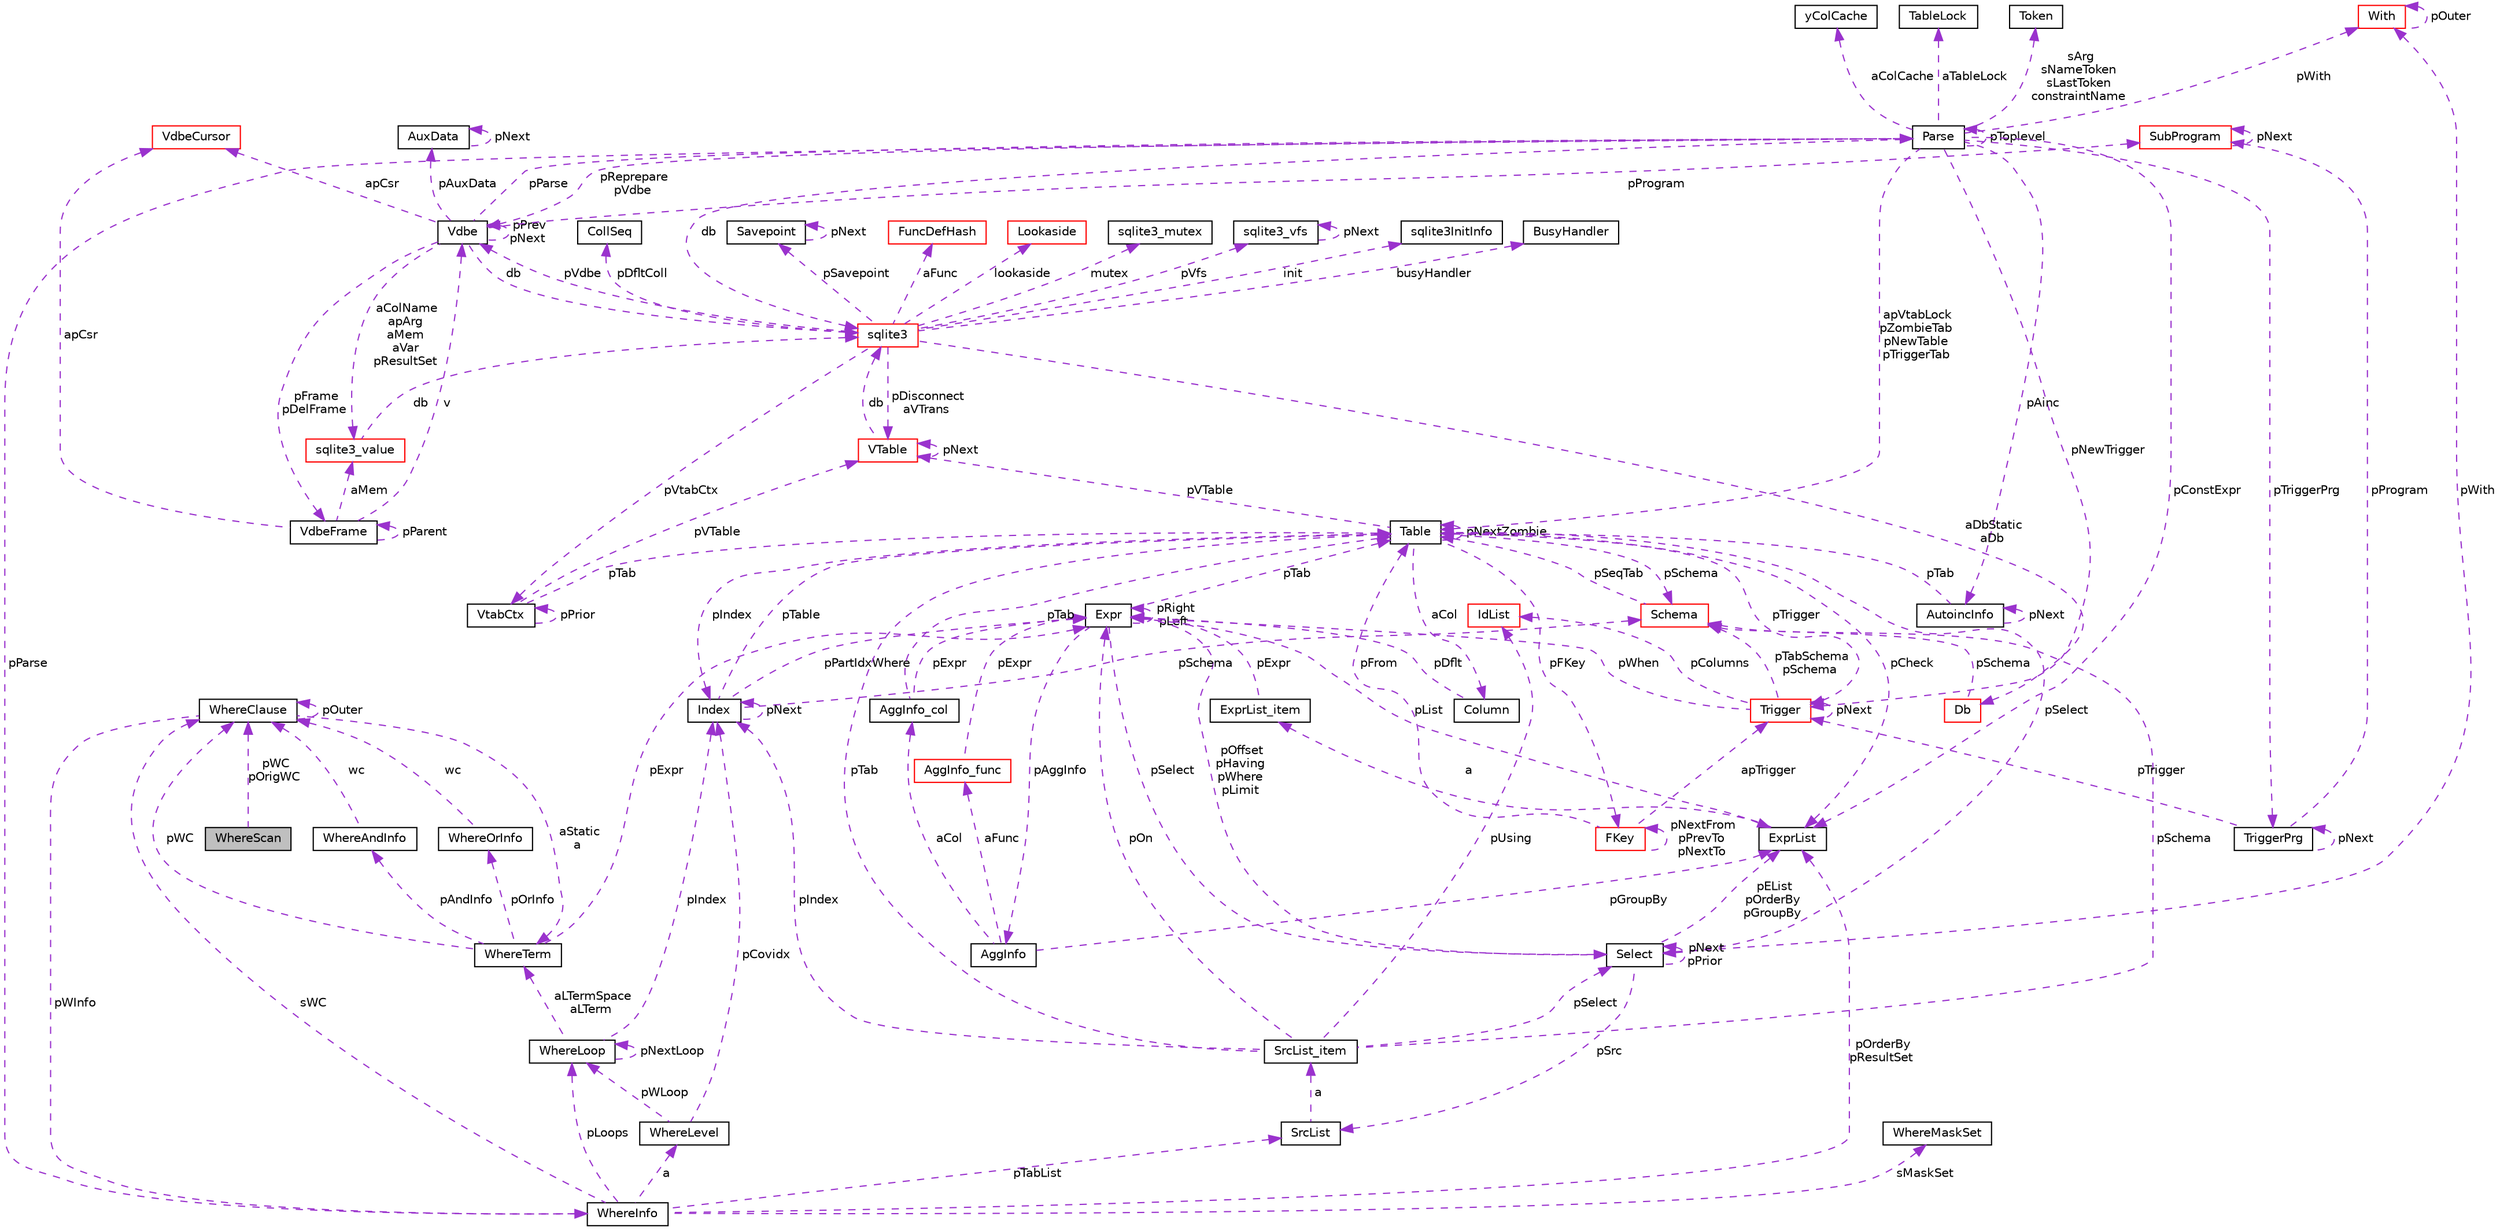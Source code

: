 digraph "WhereScan"
{
  edge [fontname="Helvetica",fontsize="10",labelfontname="Helvetica",labelfontsize="10"];
  node [fontname="Helvetica",fontsize="10",shape=record];
  Node1 [label="WhereScan",height=0.2,width=0.4,color="black", fillcolor="grey75", style="filled", fontcolor="black"];
  Node2 -> Node1 [dir="back",color="darkorchid3",fontsize="10",style="dashed",label=" pWC\npOrigWC" ];
  Node2 [label="WhereClause",height=0.2,width=0.4,color="black", fillcolor="white", style="filled",URL="$struct_where_clause.html"];
  Node3 -> Node2 [dir="back",color="darkorchid3",fontsize="10",style="dashed",label=" aStatic\na" ];
  Node3 [label="WhereTerm",height=0.2,width=0.4,color="black", fillcolor="white", style="filled",URL="$struct_where_term.html"];
  Node4 -> Node3 [dir="back",color="darkorchid3",fontsize="10",style="dashed",label=" pAndInfo" ];
  Node4 [label="WhereAndInfo",height=0.2,width=0.4,color="black", fillcolor="white", style="filled",URL="$struct_where_and_info.html"];
  Node2 -> Node4 [dir="back",color="darkorchid3",fontsize="10",style="dashed",label=" wc" ];
  Node5 -> Node3 [dir="back",color="darkorchid3",fontsize="10",style="dashed",label=" pOrInfo" ];
  Node5 [label="WhereOrInfo",height=0.2,width=0.4,color="black", fillcolor="white", style="filled",URL="$struct_where_or_info.html"];
  Node2 -> Node5 [dir="back",color="darkorchid3",fontsize="10",style="dashed",label=" wc" ];
  Node6 -> Node3 [dir="back",color="darkorchid3",fontsize="10",style="dashed",label=" pExpr" ];
  Node6 [label="Expr",height=0.2,width=0.4,color="black", fillcolor="white", style="filled",URL="$struct_expr.html"];
  Node7 -> Node6 [dir="back",color="darkorchid3",fontsize="10",style="dashed",label=" pAggInfo" ];
  Node7 [label="AggInfo",height=0.2,width=0.4,color="black", fillcolor="white", style="filled",URL="$struct_agg_info.html"];
  Node8 -> Node7 [dir="back",color="darkorchid3",fontsize="10",style="dashed",label=" aCol" ];
  Node8 [label="AggInfo_col",height=0.2,width=0.4,color="black", fillcolor="white", style="filled",URL="$struct_agg_info_1_1_agg_info__col.html"];
  Node6 -> Node8 [dir="back",color="darkorchid3",fontsize="10",style="dashed",label=" pExpr" ];
  Node9 -> Node8 [dir="back",color="darkorchid3",fontsize="10",style="dashed",label=" pTab" ];
  Node9 [label="Table",height=0.2,width=0.4,color="black", fillcolor="white", style="filled",URL="$struct_table.html"];
  Node10 -> Node9 [dir="back",color="darkorchid3",fontsize="10",style="dashed",label=" pSchema" ];
  Node10 [label="Schema",height=0.2,width=0.4,color="red", fillcolor="white", style="filled",URL="$struct_schema.html"];
  Node9 -> Node10 [dir="back",color="darkorchid3",fontsize="10",style="dashed",label=" pSeqTab" ];
  Node11 -> Node9 [dir="back",color="darkorchid3",fontsize="10",style="dashed",label=" aCol" ];
  Node11 [label="Column",height=0.2,width=0.4,color="black", fillcolor="white", style="filled",URL="$struct_column.html"];
  Node6 -> Node11 [dir="back",color="darkorchid3",fontsize="10",style="dashed",label=" pDflt" ];
  Node12 -> Node9 [dir="back",color="darkorchid3",fontsize="10",style="dashed",label=" pFKey" ];
  Node12 [label="FKey",height=0.2,width=0.4,color="red", fillcolor="white", style="filled",URL="$struct_f_key.html"];
  Node12 -> Node12 [dir="back",color="darkorchid3",fontsize="10",style="dashed",label=" pNextFrom\npPrevTo\npNextTo" ];
  Node9 -> Node12 [dir="back",color="darkorchid3",fontsize="10",style="dashed",label=" pFrom" ];
  Node13 -> Node12 [dir="back",color="darkorchid3",fontsize="10",style="dashed",label=" apTrigger" ];
  Node13 [label="Trigger",height=0.2,width=0.4,color="red", fillcolor="white", style="filled",URL="$struct_trigger.html"];
  Node10 -> Node13 [dir="back",color="darkorchid3",fontsize="10",style="dashed",label=" pTabSchema\npSchema" ];
  Node6 -> Node13 [dir="back",color="darkorchid3",fontsize="10",style="dashed",label=" pWhen" ];
  Node14 -> Node13 [dir="back",color="darkorchid3",fontsize="10",style="dashed",label=" pColumns" ];
  Node14 [label="IdList",height=0.2,width=0.4,color="red", fillcolor="white", style="filled",URL="$struct_id_list.html"];
  Node13 -> Node13 [dir="back",color="darkorchid3",fontsize="10",style="dashed",label=" pNext" ];
  Node15 -> Node9 [dir="back",color="darkorchid3",fontsize="10",style="dashed",label=" pVTable" ];
  Node15 [label="VTable",height=0.2,width=0.4,color="red", fillcolor="white", style="filled",URL="$struct_v_table.html"];
  Node16 -> Node15 [dir="back",color="darkorchid3",fontsize="10",style="dashed",label=" db" ];
  Node16 [label="sqlite3",height=0.2,width=0.4,color="red", fillcolor="white", style="filled",URL="$structsqlite3.html"];
  Node17 -> Node16 [dir="back",color="darkorchid3",fontsize="10",style="dashed",label=" pVdbe" ];
  Node17 [label="Vdbe",height=0.2,width=0.4,color="black", fillcolor="white", style="filled",URL="$struct_vdbe.html"];
  Node17 -> Node17 [dir="back",color="darkorchid3",fontsize="10",style="dashed",label=" pPrev\npNext" ];
  Node18 -> Node17 [dir="back",color="darkorchid3",fontsize="10",style="dashed",label=" aColName\napArg\naMem\naVar\npResultSet" ];
  Node18 [label="sqlite3_value",height=0.2,width=0.4,color="red", fillcolor="white", style="filled",URL="$struct_mem.html"];
  Node16 -> Node18 [dir="back",color="darkorchid3",fontsize="10",style="dashed",label=" db" ];
  Node16 -> Node17 [dir="back",color="darkorchid3",fontsize="10",style="dashed",label=" db" ];
  Node19 -> Node17 [dir="back",color="darkorchid3",fontsize="10",style="dashed",label=" pFrame\npDelFrame" ];
  Node19 [label="VdbeFrame",height=0.2,width=0.4,color="black", fillcolor="white", style="filled",URL="$struct_vdbe_frame.html"];
  Node18 -> Node19 [dir="back",color="darkorchid3",fontsize="10",style="dashed",label=" aMem" ];
  Node17 -> Node19 [dir="back",color="darkorchid3",fontsize="10",style="dashed",label=" v" ];
  Node19 -> Node19 [dir="back",color="darkorchid3",fontsize="10",style="dashed",label=" pParent" ];
  Node20 -> Node19 [dir="back",color="darkorchid3",fontsize="10",style="dashed",label=" apCsr" ];
  Node20 [label="VdbeCursor",height=0.2,width=0.4,color="red", fillcolor="white", style="filled",URL="$struct_vdbe_cursor.html"];
  Node21 -> Node17 [dir="back",color="darkorchid3",fontsize="10",style="dashed",label=" pAuxData" ];
  Node21 [label="AuxData",height=0.2,width=0.4,color="black", fillcolor="white", style="filled",URL="$struct_aux_data.html"];
  Node21 -> Node21 [dir="back",color="darkorchid3",fontsize="10",style="dashed",label=" pNext" ];
  Node22 -> Node17 [dir="back",color="darkorchid3",fontsize="10",style="dashed",label=" pProgram" ];
  Node22 [label="SubProgram",height=0.2,width=0.4,color="red", fillcolor="white", style="filled",URL="$struct_sub_program.html"];
  Node22 -> Node22 [dir="back",color="darkorchid3",fontsize="10",style="dashed",label=" pNext" ];
  Node20 -> Node17 [dir="back",color="darkorchid3",fontsize="10",style="dashed",label=" apCsr" ];
  Node23 -> Node17 [dir="back",color="darkorchid3",fontsize="10",style="dashed",label=" pParse" ];
  Node23 [label="Parse",height=0.2,width=0.4,color="black", fillcolor="white", style="filled",URL="$struct_parse.html"];
  Node17 -> Node23 [dir="back",color="darkorchid3",fontsize="10",style="dashed",label=" pReprepare\npVdbe" ];
  Node16 -> Node23 [dir="back",color="darkorchid3",fontsize="10",style="dashed",label=" db" ];
  Node24 -> Node23 [dir="back",color="darkorchid3",fontsize="10",style="dashed",label=" aTableLock" ];
  Node24 [label="TableLock",height=0.2,width=0.4,color="black", fillcolor="white", style="filled",URL="$struct_table_lock.html"];
  Node25 -> Node23 [dir="back",color="darkorchid3",fontsize="10",style="dashed",label=" sArg\nsNameToken\nsLastToken\nconstraintName" ];
  Node25 [label="Token",height=0.2,width=0.4,color="black", fillcolor="white", style="filled",URL="$struct_token.html"];
  Node26 -> Node23 [dir="back",color="darkorchid3",fontsize="10",style="dashed",label=" pWith" ];
  Node26 [label="With",height=0.2,width=0.4,color="red", fillcolor="white", style="filled",URL="$struct_with.html"];
  Node26 -> Node26 [dir="back",color="darkorchid3",fontsize="10",style="dashed",label=" pOuter" ];
  Node27 -> Node23 [dir="back",color="darkorchid3",fontsize="10",style="dashed",label=" aColCache" ];
  Node27 [label="yColCache",height=0.2,width=0.4,color="black", fillcolor="white", style="filled",URL="$struct_parse_1_1y_col_cache.html"];
  Node9 -> Node23 [dir="back",color="darkorchid3",fontsize="10",style="dashed",label=" apVtabLock\npZombieTab\npNewTable\npTriggerTab" ];
  Node13 -> Node23 [dir="back",color="darkorchid3",fontsize="10",style="dashed",label=" pNewTrigger" ];
  Node28 -> Node23 [dir="back",color="darkorchid3",fontsize="10",style="dashed",label=" pTriggerPrg" ];
  Node28 [label="TriggerPrg",height=0.2,width=0.4,color="black", fillcolor="white", style="filled",URL="$struct_trigger_prg.html"];
  Node22 -> Node28 [dir="back",color="darkorchid3",fontsize="10",style="dashed",label=" pProgram" ];
  Node13 -> Node28 [dir="back",color="darkorchid3",fontsize="10",style="dashed",label=" pTrigger" ];
  Node28 -> Node28 [dir="back",color="darkorchid3",fontsize="10",style="dashed",label=" pNext" ];
  Node29 -> Node23 [dir="back",color="darkorchid3",fontsize="10",style="dashed",label=" pAinc" ];
  Node29 [label="AutoincInfo",height=0.2,width=0.4,color="black", fillcolor="white", style="filled",URL="$struct_autoinc_info.html"];
  Node9 -> Node29 [dir="back",color="darkorchid3",fontsize="10",style="dashed",label=" pTab" ];
  Node29 -> Node29 [dir="back",color="darkorchid3",fontsize="10",style="dashed",label=" pNext" ];
  Node30 -> Node23 [dir="back",color="darkorchid3",fontsize="10",style="dashed",label=" pConstExpr" ];
  Node30 [label="ExprList",height=0.2,width=0.4,color="black", fillcolor="white", style="filled",URL="$struct_expr_list.html"];
  Node31 -> Node30 [dir="back",color="darkorchid3",fontsize="10",style="dashed",label=" a" ];
  Node31 [label="ExprList_item",height=0.2,width=0.4,color="black", fillcolor="white", style="filled",URL="$struct_expr_list_1_1_expr_list__item.html"];
  Node6 -> Node31 [dir="back",color="darkorchid3",fontsize="10",style="dashed",label=" pExpr" ];
  Node23 -> Node23 [dir="back",color="darkorchid3",fontsize="10",style="dashed",label=" pToplevel" ];
  Node32 -> Node16 [dir="back",color="darkorchid3",fontsize="10",style="dashed",label=" pSavepoint" ];
  Node32 [label="Savepoint",height=0.2,width=0.4,color="black", fillcolor="white", style="filled",URL="$struct_savepoint.html"];
  Node32 -> Node32 [dir="back",color="darkorchid3",fontsize="10",style="dashed",label=" pNext" ];
  Node33 -> Node16 [dir="back",color="darkorchid3",fontsize="10",style="dashed",label=" aFunc" ];
  Node33 [label="FuncDefHash",height=0.2,width=0.4,color="red", fillcolor="white", style="filled",URL="$struct_func_def_hash.html"];
  Node34 -> Node16 [dir="back",color="darkorchid3",fontsize="10",style="dashed",label=" lookaside" ];
  Node34 [label="Lookaside",height=0.2,width=0.4,color="red", fillcolor="white", style="filled",URL="$struct_lookaside.html"];
  Node35 -> Node16 [dir="back",color="darkorchid3",fontsize="10",style="dashed",label=" mutex" ];
  Node35 [label="sqlite3_mutex",height=0.2,width=0.4,color="black", fillcolor="white", style="filled",URL="$structsqlite3__mutex.html"];
  Node36 -> Node16 [dir="back",color="darkorchid3",fontsize="10",style="dashed",label=" pVfs" ];
  Node36 [label="sqlite3_vfs",height=0.2,width=0.4,color="black", fillcolor="white", style="filled",URL="$structsqlite3__vfs.html"];
  Node36 -> Node36 [dir="back",color="darkorchid3",fontsize="10",style="dashed",label=" pNext" ];
  Node37 -> Node16 [dir="back",color="darkorchid3",fontsize="10",style="dashed",label=" init" ];
  Node37 [label="sqlite3InitInfo",height=0.2,width=0.4,color="black", fillcolor="white", style="filled",URL="$structsqlite3_1_1sqlite3_init_info.html"];
  Node38 -> Node16 [dir="back",color="darkorchid3",fontsize="10",style="dashed",label=" busyHandler" ];
  Node38 [label="BusyHandler",height=0.2,width=0.4,color="black", fillcolor="white", style="filled",URL="$struct_busy_handler.html"];
  Node39 -> Node16 [dir="back",color="darkorchid3",fontsize="10",style="dashed",label=" pVtabCtx" ];
  Node39 [label="VtabCtx",height=0.2,width=0.4,color="black", fillcolor="white", style="filled",URL="$struct_vtab_ctx.html"];
  Node39 -> Node39 [dir="back",color="darkorchid3",fontsize="10",style="dashed",label=" pPrior" ];
  Node15 -> Node39 [dir="back",color="darkorchid3",fontsize="10",style="dashed",label=" pVTable" ];
  Node9 -> Node39 [dir="back",color="darkorchid3",fontsize="10",style="dashed",label=" pTab" ];
  Node40 -> Node16 [dir="back",color="darkorchid3",fontsize="10",style="dashed",label=" pDfltColl" ];
  Node40 [label="CollSeq",height=0.2,width=0.4,color="black", fillcolor="white", style="filled",URL="$struct_coll_seq.html"];
  Node15 -> Node16 [dir="back",color="darkorchid3",fontsize="10",style="dashed",label=" pDisconnect\naVTrans" ];
  Node41 -> Node16 [dir="back",color="darkorchid3",fontsize="10",style="dashed",label=" aDbStatic\naDb" ];
  Node41 [label="Db",height=0.2,width=0.4,color="red", fillcolor="white", style="filled",URL="$struct_db.html"];
  Node10 -> Node41 [dir="back",color="darkorchid3",fontsize="10",style="dashed",label=" pSchema" ];
  Node15 -> Node15 [dir="back",color="darkorchid3",fontsize="10",style="dashed",label=" pNext" ];
  Node9 -> Node9 [dir="back",color="darkorchid3",fontsize="10",style="dashed",label=" pNextZombie" ];
  Node13 -> Node9 [dir="back",color="darkorchid3",fontsize="10",style="dashed",label=" pTrigger" ];
  Node42 -> Node9 [dir="back",color="darkorchid3",fontsize="10",style="dashed",label=" pSelect" ];
  Node42 [label="Select",height=0.2,width=0.4,color="black", fillcolor="white", style="filled",URL="$struct_select.html"];
  Node6 -> Node42 [dir="back",color="darkorchid3",fontsize="10",style="dashed",label=" pOffset\npHaving\npWhere\npLimit" ];
  Node26 -> Node42 [dir="back",color="darkorchid3",fontsize="10",style="dashed",label=" pWith" ];
  Node42 -> Node42 [dir="back",color="darkorchid3",fontsize="10",style="dashed",label=" pNext\npPrior" ];
  Node43 -> Node42 [dir="back",color="darkorchid3",fontsize="10",style="dashed",label=" pSrc" ];
  Node43 [label="SrcList",height=0.2,width=0.4,color="black", fillcolor="white", style="filled",URL="$struct_src_list.html"];
  Node44 -> Node43 [dir="back",color="darkorchid3",fontsize="10",style="dashed",label=" a" ];
  Node44 [label="SrcList_item",height=0.2,width=0.4,color="black", fillcolor="white", style="filled",URL="$struct_src_list_1_1_src_list__item.html"];
  Node10 -> Node44 [dir="back",color="darkorchid3",fontsize="10",style="dashed",label=" pSchema" ];
  Node6 -> Node44 [dir="back",color="darkorchid3",fontsize="10",style="dashed",label=" pOn" ];
  Node14 -> Node44 [dir="back",color="darkorchid3",fontsize="10",style="dashed",label=" pUsing" ];
  Node9 -> Node44 [dir="back",color="darkorchid3",fontsize="10",style="dashed",label=" pTab" ];
  Node42 -> Node44 [dir="back",color="darkorchid3",fontsize="10",style="dashed",label=" pSelect" ];
  Node45 -> Node44 [dir="back",color="darkorchid3",fontsize="10",style="dashed",label=" pIndex" ];
  Node45 [label="Index",height=0.2,width=0.4,color="black", fillcolor="white", style="filled",URL="$struct_index.html"];
  Node10 -> Node45 [dir="back",color="darkorchid3",fontsize="10",style="dashed",label=" pSchema" ];
  Node6 -> Node45 [dir="back",color="darkorchid3",fontsize="10",style="dashed",label=" pPartIdxWhere" ];
  Node9 -> Node45 [dir="back",color="darkorchid3",fontsize="10",style="dashed",label=" pTable" ];
  Node45 -> Node45 [dir="back",color="darkorchid3",fontsize="10",style="dashed",label=" pNext" ];
  Node30 -> Node42 [dir="back",color="darkorchid3",fontsize="10",style="dashed",label=" pEList\npOrderBy\npGroupBy" ];
  Node30 -> Node9 [dir="back",color="darkorchid3",fontsize="10",style="dashed",label=" pCheck" ];
  Node45 -> Node9 [dir="back",color="darkorchid3",fontsize="10",style="dashed",label=" pIndex" ];
  Node46 -> Node7 [dir="back",color="darkorchid3",fontsize="10",style="dashed",label=" aFunc" ];
  Node46 [label="AggInfo_func",height=0.2,width=0.4,color="red", fillcolor="white", style="filled",URL="$struct_agg_info_1_1_agg_info__func.html"];
  Node6 -> Node46 [dir="back",color="darkorchid3",fontsize="10",style="dashed",label=" pExpr" ];
  Node30 -> Node7 [dir="back",color="darkorchid3",fontsize="10",style="dashed",label=" pGroupBy" ];
  Node6 -> Node6 [dir="back",color="darkorchid3",fontsize="10",style="dashed",label=" pRight\npLeft" ];
  Node9 -> Node6 [dir="back",color="darkorchid3",fontsize="10",style="dashed",label=" pTab" ];
  Node42 -> Node6 [dir="back",color="darkorchid3",fontsize="10",style="dashed",label=" pSelect" ];
  Node30 -> Node6 [dir="back",color="darkorchid3",fontsize="10",style="dashed",label=" pList" ];
  Node2 -> Node3 [dir="back",color="darkorchid3",fontsize="10",style="dashed",label=" pWC" ];
  Node47 -> Node2 [dir="back",color="darkorchid3",fontsize="10",style="dashed",label=" pWInfo" ];
  Node47 [label="WhereInfo",height=0.2,width=0.4,color="black", fillcolor="white", style="filled",URL="$struct_where_info.html"];
  Node48 -> Node47 [dir="back",color="darkorchid3",fontsize="10",style="dashed",label=" pLoops" ];
  Node48 [label="WhereLoop",height=0.2,width=0.4,color="black", fillcolor="white", style="filled",URL="$struct_where_loop.html"];
  Node48 -> Node48 [dir="back",color="darkorchid3",fontsize="10",style="dashed",label=" pNextLoop" ];
  Node3 -> Node48 [dir="back",color="darkorchid3",fontsize="10",style="dashed",label=" aLTermSpace\naLTerm" ];
  Node45 -> Node48 [dir="back",color="darkorchid3",fontsize="10",style="dashed",label=" pIndex" ];
  Node2 -> Node47 [dir="back",color="darkorchid3",fontsize="10",style="dashed",label=" sWC" ];
  Node49 -> Node47 [dir="back",color="darkorchid3",fontsize="10",style="dashed",label=" a" ];
  Node49 [label="WhereLevel",height=0.2,width=0.4,color="black", fillcolor="white", style="filled",URL="$struct_where_level.html"];
  Node48 -> Node49 [dir="back",color="darkorchid3",fontsize="10",style="dashed",label=" pWLoop" ];
  Node45 -> Node49 [dir="back",color="darkorchid3",fontsize="10",style="dashed",label=" pCovidx" ];
  Node50 -> Node47 [dir="back",color="darkorchid3",fontsize="10",style="dashed",label=" sMaskSet" ];
  Node50 [label="WhereMaskSet",height=0.2,width=0.4,color="black", fillcolor="white", style="filled",URL="$struct_where_mask_set.html"];
  Node43 -> Node47 [dir="back",color="darkorchid3",fontsize="10",style="dashed",label=" pTabList" ];
  Node30 -> Node47 [dir="back",color="darkorchid3",fontsize="10",style="dashed",label=" pOrderBy\npResultSet" ];
  Node23 -> Node47 [dir="back",color="darkorchid3",fontsize="10",style="dashed",label=" pParse" ];
  Node2 -> Node2 [dir="back",color="darkorchid3",fontsize="10",style="dashed",label=" pOuter" ];
}
